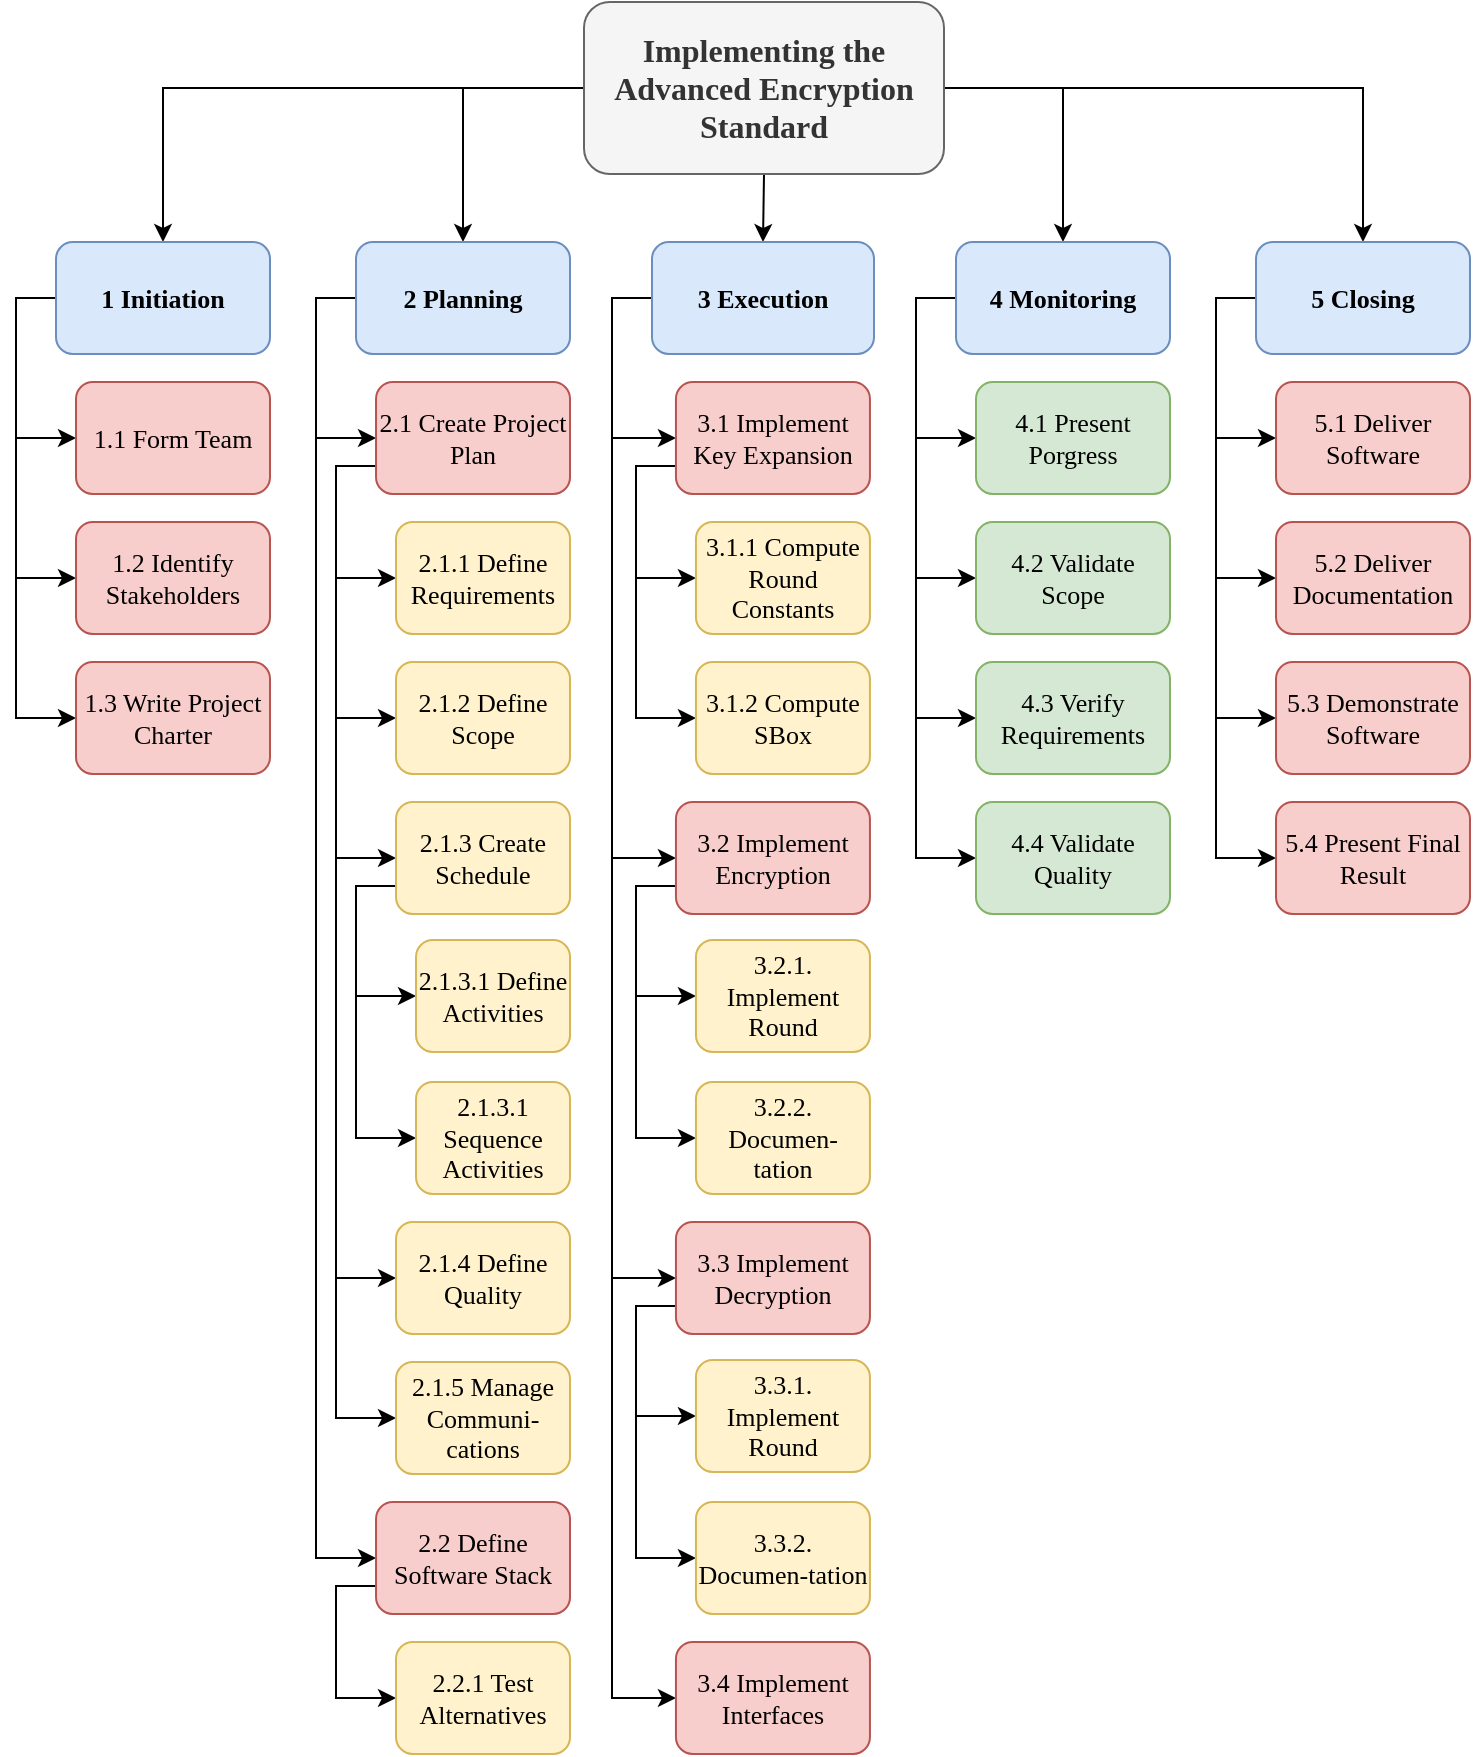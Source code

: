 <mxfile version="13.9.9" type="device"><diagram id="yjJwYBnOxj7XzYsyopmH" name="Seite-1"><mxGraphModel dx="1072" dy="792" grid="1" gridSize="10" guides="1" tooltips="1" connect="1" arrows="1" fold="1" page="1" pageScale="1" pageWidth="827" pageHeight="1169" math="0" shadow="0"><root><mxCell id="0"/><mxCell id="1" parent="0"/><mxCell id="R_xy8EXmv00C6X2hUn1D-4" style="edgeStyle=orthogonalEdgeStyle;rounded=0;orthogonalLoop=1;jettySize=auto;html=1;exitX=0;exitY=0.5;exitDx=0;exitDy=0;entryX=0;entryY=0.5;entryDx=0;entryDy=0;strokeColor=#000000;fillColor=#A9C4EB;fontFamily=CMU Serif Roman;fontSize=13;" parent="1" source="IzbBO1wZC0JT2koBWF_f-5" target="tKD42LPp1PmztzLb9rJh-2" edge="1"><mxGeometry relative="1" as="geometry"/></mxCell><mxCell id="R_xy8EXmv00C6X2hUn1D-6" style="edgeStyle=orthogonalEdgeStyle;rounded=0;orthogonalLoop=1;jettySize=auto;html=1;exitX=0;exitY=0.5;exitDx=0;exitDy=0;entryX=0;entryY=0.5;entryDx=0;entryDy=0;strokeColor=#000000;fillColor=#A9C4EB;fontFamily=CMU Serif Roman;fontSize=13;" parent="1" source="IzbBO1wZC0JT2koBWF_f-5" target="tKD42LPp1PmztzLb9rJh-3" edge="1"><mxGeometry relative="1" as="geometry"/></mxCell><mxCell id="R_xy8EXmv00C6X2hUn1D-7" style="edgeStyle=orthogonalEdgeStyle;rounded=0;orthogonalLoop=1;jettySize=auto;html=1;exitX=0;exitY=0.5;exitDx=0;exitDy=0;entryX=0;entryY=0.5;entryDx=0;entryDy=0;strokeColor=#000000;fillColor=#A9C4EB;fontFamily=CMU Serif Roman;fontSize=13;" parent="1" source="IzbBO1wZC0JT2koBWF_f-5" target="tKD42LPp1PmztzLb9rJh-4" edge="1"><mxGeometry relative="1" as="geometry"/></mxCell><mxCell id="R_xy8EXmv00C6X2hUn1D-8" style="edgeStyle=orthogonalEdgeStyle;rounded=0;orthogonalLoop=1;jettySize=auto;html=1;exitX=0;exitY=0.5;exitDx=0;exitDy=0;strokeColor=#000000;fillColor=#A9C4EB;fontFamily=CMU Serif Roman;fontSize=13;" parent="1" source="IzbBO1wZC0JT2koBWF_f-1" target="IzbBO1wZC0JT2koBWF_f-5" edge="1"><mxGeometry relative="1" as="geometry"/></mxCell><mxCell id="R_xy8EXmv00C6X2hUn1D-9" style="edgeStyle=orthogonalEdgeStyle;rounded=0;orthogonalLoop=1;jettySize=auto;html=1;exitX=0;exitY=0.5;exitDx=0;exitDy=0;entryX=0.5;entryY=0;entryDx=0;entryDy=0;strokeColor=#000000;fillColor=#A9C4EB;fontFamily=CMU Serif Roman;fontSize=13;" parent="1" source="IzbBO1wZC0JT2koBWF_f-1" target="IzbBO1wZC0JT2koBWF_f-2" edge="1"><mxGeometry relative="1" as="geometry"/></mxCell><mxCell id="R_xy8EXmv00C6X2hUn1D-10" style="edgeStyle=orthogonalEdgeStyle;rounded=0;orthogonalLoop=1;jettySize=auto;html=1;exitX=0.5;exitY=1;exitDx=0;exitDy=0;entryX=0.5;entryY=0;entryDx=0;entryDy=0;strokeColor=#000000;fillColor=#A9C4EB;fontFamily=CMU Serif Roman;fontSize=13;" parent="1" source="IzbBO1wZC0JT2koBWF_f-1" target="IzbBO1wZC0JT2koBWF_f-3" edge="1"><mxGeometry relative="1" as="geometry"/></mxCell><mxCell id="R_xy8EXmv00C6X2hUn1D-11" style="edgeStyle=orthogonalEdgeStyle;rounded=0;orthogonalLoop=1;jettySize=auto;html=1;exitX=1;exitY=0.5;exitDx=0;exitDy=0;entryX=0.5;entryY=0;entryDx=0;entryDy=0;strokeColor=#000000;fillColor=#A9C4EB;fontFamily=CMU Serif Roman;fontSize=13;" parent="1" source="IzbBO1wZC0JT2koBWF_f-1" target="IzbBO1wZC0JT2koBWF_f-4" edge="1"><mxGeometry relative="1" as="geometry"/></mxCell><mxCell id="R_xy8EXmv00C6X2hUn1D-13" style="edgeStyle=orthogonalEdgeStyle;rounded=0;orthogonalLoop=1;jettySize=auto;html=1;exitX=1;exitY=0.5;exitDx=0;exitDy=0;entryX=0.5;entryY=0;entryDx=0;entryDy=0;strokeColor=#000000;fillColor=#A9C4EB;fontFamily=CMU Serif Roman;fontSize=13;" parent="1" source="IzbBO1wZC0JT2koBWF_f-1" target="tKD42LPp1PmztzLb9rJh-36" edge="1"><mxGeometry relative="1" as="geometry"/></mxCell><mxCell id="R_xy8EXmv00C6X2hUn1D-14" style="edgeStyle=orthogonalEdgeStyle;rounded=0;orthogonalLoop=1;jettySize=auto;html=1;exitX=0;exitY=0.5;exitDx=0;exitDy=0;entryX=0;entryY=0.5;entryDx=0;entryDy=0;strokeColor=#000000;fillColor=#A9C4EB;fontFamily=CMU Serif Roman;fontSize=13;" parent="1" source="IzbBO1wZC0JT2koBWF_f-2" target="tKD42LPp1PmztzLb9rJh-6" edge="1"><mxGeometry relative="1" as="geometry"/></mxCell><mxCell id="R_xy8EXmv00C6X2hUn1D-15" style="edgeStyle=orthogonalEdgeStyle;rounded=0;orthogonalLoop=1;jettySize=auto;html=1;exitX=0;exitY=0.5;exitDx=0;exitDy=0;entryX=0;entryY=0.5;entryDx=0;entryDy=0;strokeColor=#000000;fillColor=#A9C4EB;fontFamily=CMU Serif Roman;fontSize=13;" parent="1" source="IzbBO1wZC0JT2koBWF_f-2" target="tKD42LPp1PmztzLb9rJh-15" edge="1"><mxGeometry relative="1" as="geometry"/></mxCell><mxCell id="R_xy8EXmv00C6X2hUn1D-17" style="edgeStyle=orthogonalEdgeStyle;rounded=0;orthogonalLoop=1;jettySize=auto;html=1;exitX=0;exitY=0.75;exitDx=0;exitDy=0;entryX=0;entryY=0.5;entryDx=0;entryDy=0;strokeColor=#000000;fillColor=#A9C4EB;fontFamily=CMU Serif Roman;fontSize=13;" parent="1" source="tKD42LPp1PmztzLb9rJh-6" target="tKD42LPp1PmztzLb9rJh-7" edge="1"><mxGeometry relative="1" as="geometry"/></mxCell><mxCell id="R_xy8EXmv00C6X2hUn1D-18" style="edgeStyle=orthogonalEdgeStyle;rounded=0;orthogonalLoop=1;jettySize=auto;html=1;exitX=0;exitY=0.75;exitDx=0;exitDy=0;entryX=0;entryY=0.5;entryDx=0;entryDy=0;strokeColor=#000000;fillColor=#A9C4EB;fontFamily=CMU Serif Roman;fontSize=13;" parent="1" source="tKD42LPp1PmztzLb9rJh-6" target="tKD42LPp1PmztzLb9rJh-8" edge="1"><mxGeometry relative="1" as="geometry"/></mxCell><mxCell id="R_xy8EXmv00C6X2hUn1D-19" style="edgeStyle=orthogonalEdgeStyle;rounded=0;orthogonalLoop=1;jettySize=auto;html=1;exitX=0;exitY=0.75;exitDx=0;exitDy=0;entryX=0;entryY=0.5;entryDx=0;entryDy=0;strokeColor=#000000;fillColor=#A9C4EB;fontFamily=CMU Serif Roman;fontSize=13;" parent="1" source="tKD42LPp1PmztzLb9rJh-6" target="tKD42LPp1PmztzLb9rJh-10" edge="1"><mxGeometry relative="1" as="geometry"/></mxCell><mxCell id="R_xy8EXmv00C6X2hUn1D-20" style="edgeStyle=orthogonalEdgeStyle;rounded=0;orthogonalLoop=1;jettySize=auto;html=1;exitX=0;exitY=0.75;exitDx=0;exitDy=0;entryX=0;entryY=0.5;entryDx=0;entryDy=0;strokeColor=#000000;fillColor=#A9C4EB;fontFamily=CMU Serif Roman;fontSize=13;" parent="1" source="tKD42LPp1PmztzLb9rJh-10" target="tKD42LPp1PmztzLb9rJh-11" edge="1"><mxGeometry relative="1" as="geometry"/></mxCell><mxCell id="R_xy8EXmv00C6X2hUn1D-21" style="edgeStyle=orthogonalEdgeStyle;rounded=0;orthogonalLoop=1;jettySize=auto;html=1;exitX=0;exitY=0.75;exitDx=0;exitDy=0;entryX=0;entryY=0.5;entryDx=0;entryDy=0;strokeColor=#000000;fillColor=#A9C4EB;fontFamily=CMU Serif Roman;fontSize=13;" parent="1" source="tKD42LPp1PmztzLb9rJh-10" target="tKD42LPp1PmztzLb9rJh-12" edge="1"><mxGeometry relative="1" as="geometry"/></mxCell><mxCell id="R_xy8EXmv00C6X2hUn1D-22" style="edgeStyle=orthogonalEdgeStyle;rounded=0;orthogonalLoop=1;jettySize=auto;html=1;exitX=0;exitY=0.75;exitDx=0;exitDy=0;entryX=0;entryY=0.5;entryDx=0;entryDy=0;strokeColor=#000000;fillColor=#A9C4EB;fontFamily=CMU Serif Roman;fontSize=13;" parent="1" source="tKD42LPp1PmztzLb9rJh-6" target="tKD42LPp1PmztzLb9rJh-9" edge="1"><mxGeometry relative="1" as="geometry"/></mxCell><mxCell id="R_xy8EXmv00C6X2hUn1D-23" style="edgeStyle=orthogonalEdgeStyle;rounded=0;orthogonalLoop=1;jettySize=auto;html=1;exitX=0;exitY=0.75;exitDx=0;exitDy=0;entryX=0;entryY=0.5;entryDx=0;entryDy=0;strokeColor=#000000;fillColor=#A9C4EB;fontFamily=CMU Serif Roman;fontSize=13;" parent="1" source="tKD42LPp1PmztzLb9rJh-6" target="tKD42LPp1PmztzLb9rJh-13" edge="1"><mxGeometry relative="1" as="geometry"/></mxCell><mxCell id="R_xy8EXmv00C6X2hUn1D-24" style="edgeStyle=orthogonalEdgeStyle;rounded=0;orthogonalLoop=1;jettySize=auto;html=1;exitX=0;exitY=0.75;exitDx=0;exitDy=0;entryX=0;entryY=0.5;entryDx=0;entryDy=0;strokeColor=#000000;fillColor=#A9C4EB;fontFamily=CMU Serif Roman;fontSize=13;" parent="1" source="tKD42LPp1PmztzLb9rJh-15" target="tKD42LPp1PmztzLb9rJh-16" edge="1"><mxGeometry relative="1" as="geometry"/></mxCell><mxCell id="R_xy8EXmv00C6X2hUn1D-25" style="edgeStyle=orthogonalEdgeStyle;rounded=0;orthogonalLoop=1;jettySize=auto;html=1;exitX=0;exitY=0.5;exitDx=0;exitDy=0;entryX=0;entryY=0.5;entryDx=0;entryDy=0;strokeColor=#000000;fillColor=#A9C4EB;fontFamily=CMU Serif Roman;fontSize=13;" parent="1" source="IzbBO1wZC0JT2koBWF_f-3" target="tKD42LPp1PmztzLb9rJh-17" edge="1"><mxGeometry relative="1" as="geometry"/></mxCell><mxCell id="R_xy8EXmv00C6X2hUn1D-26" style="edgeStyle=orthogonalEdgeStyle;rounded=0;orthogonalLoop=1;jettySize=auto;html=1;exitX=0;exitY=0.5;exitDx=0;exitDy=0;entryX=0;entryY=0.5;entryDx=0;entryDy=0;strokeColor=#000000;fillColor=#A9C4EB;fontFamily=CMU Serif Roman;fontSize=13;" parent="1" source="IzbBO1wZC0JT2koBWF_f-3" target="tKD42LPp1PmztzLb9rJh-21" edge="1"><mxGeometry relative="1" as="geometry"/></mxCell><mxCell id="R_xy8EXmv00C6X2hUn1D-27" style="edgeStyle=orthogonalEdgeStyle;rounded=0;orthogonalLoop=1;jettySize=auto;html=1;exitX=0;exitY=0.5;exitDx=0;exitDy=0;entryX=0;entryY=0.5;entryDx=0;entryDy=0;strokeColor=#000000;fillColor=#A9C4EB;fontFamily=CMU Serif Roman;fontSize=13;" parent="1" source="IzbBO1wZC0JT2koBWF_f-3" target="tKD42LPp1PmztzLb9rJh-25" edge="1"><mxGeometry relative="1" as="geometry"/></mxCell><mxCell id="R_xy8EXmv00C6X2hUn1D-28" style="edgeStyle=orthogonalEdgeStyle;rounded=0;orthogonalLoop=1;jettySize=auto;html=1;exitX=0;exitY=0.5;exitDx=0;exitDy=0;entryX=0;entryY=0.5;entryDx=0;entryDy=0;strokeColor=#000000;fillColor=#A9C4EB;fontFamily=CMU Serif Roman;fontSize=13;" parent="1" source="IzbBO1wZC0JT2koBWF_f-3" target="tKD42LPp1PmztzLb9rJh-27" edge="1"><mxGeometry relative="1" as="geometry"/></mxCell><mxCell id="R_xy8EXmv00C6X2hUn1D-29" style="edgeStyle=orthogonalEdgeStyle;rounded=0;orthogonalLoop=1;jettySize=auto;html=1;exitX=0;exitY=0.75;exitDx=0;exitDy=0;entryX=0;entryY=0.5;entryDx=0;entryDy=0;strokeColor=#000000;fillColor=#A9C4EB;fontFamily=CMU Serif Roman;fontSize=13;" parent="1" source="tKD42LPp1PmztzLb9rJh-17" target="tKD42LPp1PmztzLb9rJh-19" edge="1"><mxGeometry relative="1" as="geometry"/></mxCell><mxCell id="R_xy8EXmv00C6X2hUn1D-30" style="edgeStyle=orthogonalEdgeStyle;rounded=0;orthogonalLoop=1;jettySize=auto;html=1;exitX=0;exitY=0.75;exitDx=0;exitDy=0;entryX=0;entryY=0.5;entryDx=0;entryDy=0;strokeColor=#000000;fillColor=#A9C4EB;fontFamily=CMU Serif Roman;fontSize=13;" parent="1" source="tKD42LPp1PmztzLb9rJh-17" target="tKD42LPp1PmztzLb9rJh-20" edge="1"><mxGeometry relative="1" as="geometry"/></mxCell><mxCell id="R_xy8EXmv00C6X2hUn1D-31" style="edgeStyle=orthogonalEdgeStyle;rounded=0;orthogonalLoop=1;jettySize=auto;html=1;exitX=0;exitY=0.75;exitDx=0;exitDy=0;entryX=0;entryY=0.5;entryDx=0;entryDy=0;strokeColor=#000000;fillColor=#A9C4EB;fontFamily=CMU Serif Roman;fontSize=13;" parent="1" source="tKD42LPp1PmztzLb9rJh-21" target="tKD42LPp1PmztzLb9rJh-23" edge="1"><mxGeometry relative="1" as="geometry"/></mxCell><mxCell id="R_xy8EXmv00C6X2hUn1D-32" style="edgeStyle=orthogonalEdgeStyle;rounded=0;orthogonalLoop=1;jettySize=auto;html=1;exitX=0;exitY=0.75;exitDx=0;exitDy=0;entryX=0;entryY=0.5;entryDx=0;entryDy=0;strokeColor=#000000;fillColor=#A9C4EB;fontFamily=CMU Serif Roman;fontSize=13;" parent="1" source="tKD42LPp1PmztzLb9rJh-21" target="tKD42LPp1PmztzLb9rJh-30" edge="1"><mxGeometry relative="1" as="geometry"/></mxCell><mxCell id="R_xy8EXmv00C6X2hUn1D-34" style="edgeStyle=orthogonalEdgeStyle;rounded=0;orthogonalLoop=1;jettySize=auto;html=1;exitX=0;exitY=0.75;exitDx=0;exitDy=0;entryX=0;entryY=0.5;entryDx=0;entryDy=0;strokeColor=#000000;fillColor=#A9C4EB;fontFamily=CMU Serif Roman;fontSize=13;" parent="1" source="tKD42LPp1PmztzLb9rJh-25" target="tKD42LPp1PmztzLb9rJh-26" edge="1"><mxGeometry relative="1" as="geometry"/></mxCell><mxCell id="R_xy8EXmv00C6X2hUn1D-35" style="edgeStyle=orthogonalEdgeStyle;rounded=0;orthogonalLoop=1;jettySize=auto;html=1;exitX=0;exitY=0.75;exitDx=0;exitDy=0;entryX=0;entryY=0.5;entryDx=0;entryDy=0;strokeColor=#000000;fillColor=#A9C4EB;fontFamily=CMU Serif Roman;fontSize=13;" parent="1" source="tKD42LPp1PmztzLb9rJh-25" target="tKD42LPp1PmztzLb9rJh-31" edge="1"><mxGeometry relative="1" as="geometry"/></mxCell><mxCell id="R_xy8EXmv00C6X2hUn1D-36" style="edgeStyle=orthogonalEdgeStyle;rounded=0;orthogonalLoop=1;jettySize=auto;html=1;exitX=0;exitY=0.5;exitDx=0;exitDy=0;entryX=0;entryY=0.5;entryDx=0;entryDy=0;strokeColor=#000000;fillColor=#A9C4EB;fontFamily=CMU Serif Roman;fontSize=13;" parent="1" source="IzbBO1wZC0JT2koBWF_f-4" target="tKD42LPp1PmztzLb9rJh-32" edge="1"><mxGeometry relative="1" as="geometry"/></mxCell><mxCell id="R_xy8EXmv00C6X2hUn1D-37" style="edgeStyle=orthogonalEdgeStyle;rounded=0;orthogonalLoop=1;jettySize=auto;html=1;exitX=0;exitY=0.5;exitDx=0;exitDy=0;entryX=0;entryY=0.5;entryDx=0;entryDy=0;strokeColor=#000000;fillColor=#A9C4EB;fontFamily=CMU Serif Roman;fontSize=13;" parent="1" source="IzbBO1wZC0JT2koBWF_f-4" target="tKD42LPp1PmztzLb9rJh-33" edge="1"><mxGeometry relative="1" as="geometry"/></mxCell><mxCell id="R_xy8EXmv00C6X2hUn1D-38" style="edgeStyle=orthogonalEdgeStyle;rounded=0;orthogonalLoop=1;jettySize=auto;html=1;exitX=0;exitY=0.5;exitDx=0;exitDy=0;entryX=0;entryY=0.5;entryDx=0;entryDy=0;strokeColor=#000000;fillColor=#A9C4EB;fontFamily=CMU Serif Roman;fontSize=13;" parent="1" source="IzbBO1wZC0JT2koBWF_f-4" target="tKD42LPp1PmztzLb9rJh-34" edge="1"><mxGeometry relative="1" as="geometry"/></mxCell><mxCell id="R_xy8EXmv00C6X2hUn1D-40" style="edgeStyle=orthogonalEdgeStyle;rounded=0;orthogonalLoop=1;jettySize=auto;html=1;exitX=0;exitY=0.5;exitDx=0;exitDy=0;entryX=0;entryY=0.5;entryDx=0;entryDy=0;strokeColor=#000000;fillColor=#A9C4EB;fontFamily=CMU Serif Roman;fontSize=13;" parent="1" source="IzbBO1wZC0JT2koBWF_f-4" target="tKD42LPp1PmztzLb9rJh-35" edge="1"><mxGeometry relative="1" as="geometry"/></mxCell><mxCell id="R_xy8EXmv00C6X2hUn1D-41" style="edgeStyle=orthogonalEdgeStyle;rounded=0;orthogonalLoop=1;jettySize=auto;html=1;exitX=0;exitY=0.5;exitDx=0;exitDy=0;entryX=0;entryY=0.5;entryDx=0;entryDy=0;strokeColor=#000000;fillColor=#A9C4EB;fontSize=13;" parent="1" source="tKD42LPp1PmztzLb9rJh-36" target="tKD42LPp1PmztzLb9rJh-37" edge="1"><mxGeometry relative="1" as="geometry"/></mxCell><mxCell id="R_xy8EXmv00C6X2hUn1D-42" style="edgeStyle=orthogonalEdgeStyle;rounded=0;orthogonalLoop=1;jettySize=auto;html=1;exitX=0;exitY=0.5;exitDx=0;exitDy=0;entryX=0;entryY=0.5;entryDx=0;entryDy=0;strokeColor=#000000;fillColor=#A9C4EB;fontSize=13;" parent="1" source="tKD42LPp1PmztzLb9rJh-36" target="tKD42LPp1PmztzLb9rJh-38" edge="1"><mxGeometry relative="1" as="geometry"/></mxCell><mxCell id="R_xy8EXmv00C6X2hUn1D-43" style="edgeStyle=orthogonalEdgeStyle;rounded=0;orthogonalLoop=1;jettySize=auto;html=1;exitX=0;exitY=0.5;exitDx=0;exitDy=0;entryX=0;entryY=0.5;entryDx=0;entryDy=0;strokeColor=#000000;fillColor=#A9C4EB;fontSize=13;" parent="1" source="tKD42LPp1PmztzLb9rJh-36" target="tKD42LPp1PmztzLb9rJh-39" edge="1"><mxGeometry relative="1" as="geometry"/></mxCell><mxCell id="R_xy8EXmv00C6X2hUn1D-44" style="edgeStyle=orthogonalEdgeStyle;rounded=0;orthogonalLoop=1;jettySize=auto;html=1;exitX=0;exitY=0.5;exitDx=0;exitDy=0;entryX=0;entryY=0.5;entryDx=0;entryDy=0;strokeColor=#000000;fillColor=#A9C4EB;fontSize=13;" parent="1" source="tKD42LPp1PmztzLb9rJh-36" target="tKD42LPp1PmztzLb9rJh-40" edge="1"><mxGeometry relative="1" as="geometry"/></mxCell><mxCell id="IzbBO1wZC0JT2koBWF_f-7" value="Vordergrund" parent="0"/><mxCell id="IzbBO1wZC0JT2koBWF_f-1" value="&lt;font style=&quot;font-size: 16px&quot; face=&quot;CMU Serif Roman&quot;&gt;&lt;b&gt;Implementing the Advanced Encryption Standard&lt;/b&gt;&lt;/font&gt;" style="rounded=1;whiteSpace=wrap;html=1;fontFamily=CMU Serif Roman;fontSize=13;fillColor=#f5f5f5;strokeColor=#666666;fontColor=#333333;" parent="IzbBO1wZC0JT2koBWF_f-7" vertex="1"><mxGeometry x="334" y="60" width="180" height="86" as="geometry"/></mxCell><mxCell id="IzbBO1wZC0JT2koBWF_f-2" value="&lt;font style=&quot;font-size: 13px&quot; face=&quot;CMU Serif Roman&quot;&gt;&lt;b&gt;2 Planning&lt;/b&gt;&lt;/font&gt;" style="rounded=1;whiteSpace=wrap;html=1;fontFamily=CMU Serif Roman;fontSize=13;fillColor=#dae8fc;strokeColor=#6c8ebf;" parent="IzbBO1wZC0JT2koBWF_f-7" vertex="1"><mxGeometry x="220" y="180" width="107.01" height="56" as="geometry"/></mxCell><mxCell id="IzbBO1wZC0JT2koBWF_f-3" value="&lt;font style=&quot;font-size: 13px&quot; face=&quot;CMU Serif Roman&quot;&gt;&lt;b&gt;3 Execution&lt;/b&gt;&lt;/font&gt;" style="rounded=1;whiteSpace=wrap;html=1;fontFamily=CMU Serif Roman;fontSize=13;fillColor=#dae8fc;strokeColor=#6c8ebf;" parent="IzbBO1wZC0JT2koBWF_f-7" vertex="1"><mxGeometry x="368" y="180" width="111" height="56" as="geometry"/></mxCell><mxCell id="IzbBO1wZC0JT2koBWF_f-4" value="&lt;font style=&quot;font-size: 13px&quot; face=&quot;CMU Serif Roman&quot;&gt;&lt;b&gt;4 Monitoring&lt;/b&gt;&lt;/font&gt;" style="rounded=1;whiteSpace=wrap;html=1;fontFamily=CMU Serif Roman;fontSize=13;fillColor=#dae8fc;strokeColor=#6c8ebf;" parent="IzbBO1wZC0JT2koBWF_f-7" vertex="1"><mxGeometry x="520" y="180" width="107" height="56" as="geometry"/></mxCell><mxCell id="IzbBO1wZC0JT2koBWF_f-5" value="&lt;font face=&quot;CMU Serif Roman&quot; style=&quot;font-size: 13px&quot;&gt;&lt;span style=&quot;font-size: 13px&quot;&gt;&lt;b&gt;1 Initiation&lt;/b&gt;&lt;/span&gt;&lt;/font&gt;" style="rounded=1;whiteSpace=wrap;html=1;fontFamily=CMU Serif Roman;fontSize=13;fillColor=#dae8fc;strokeColor=#6c8ebf;" parent="IzbBO1wZC0JT2koBWF_f-7" vertex="1"><mxGeometry x="70" y="180" width="107" height="56" as="geometry"/></mxCell><mxCell id="tKD42LPp1PmztzLb9rJh-2" value="&lt;font face=&quot;CMU Serif Roman&quot; style=&quot;font-size: 13px;&quot;&gt;&lt;span style=&quot;font-size: 13px;&quot;&gt;1.1 Form Team&lt;br style=&quot;font-size: 13px;&quot;&gt;&lt;/span&gt;&lt;/font&gt;" style="rounded=1;whiteSpace=wrap;html=1;fontFamily=CMU Serif Roman;fontSize=13;fillColor=#f8cecc;strokeColor=#b85450;" parent="IzbBO1wZC0JT2koBWF_f-7" vertex="1"><mxGeometry x="80" y="250" width="97" height="56" as="geometry"/></mxCell><mxCell id="tKD42LPp1PmztzLb9rJh-3" value="&lt;font face=&quot;CMU Serif Roman&quot; style=&quot;font-size: 13px;&quot;&gt;&lt;span style=&quot;font-size: 13px;&quot;&gt;1.2 Identify Stakeholders&lt;br style=&quot;font-size: 13px;&quot;&gt;&lt;/span&gt;&lt;/font&gt;" style="rounded=1;whiteSpace=wrap;html=1;fontFamily=CMU Serif Roman;fontSize=13;fillColor=#f8cecc;strokeColor=#b85450;" parent="IzbBO1wZC0JT2koBWF_f-7" vertex="1"><mxGeometry x="80" y="320" width="97" height="56" as="geometry"/></mxCell><mxCell id="tKD42LPp1PmztzLb9rJh-4" value="&lt;font face=&quot;CMU Serif Roman&quot; style=&quot;font-size: 13px;&quot;&gt;&lt;span style=&quot;font-size: 13px;&quot;&gt;1.3 Write Project Charter&lt;br style=&quot;font-size: 13px;&quot;&gt;&lt;/span&gt;&lt;/font&gt;" style="rounded=1;whiteSpace=wrap;html=1;fontFamily=CMU Serif Roman;fontSize=13;fillColor=#f8cecc;strokeColor=#b85450;" parent="IzbBO1wZC0JT2koBWF_f-7" vertex="1"><mxGeometry x="80" y="390" width="97" height="56" as="geometry"/></mxCell><mxCell id="tKD42LPp1PmztzLb9rJh-6" value="&lt;font face=&quot;CMU Serif Roman&quot; style=&quot;font-size: 13px;&quot;&gt;&lt;span style=&quot;font-size: 13px;&quot;&gt;2.1 Create Project Plan&lt;br style=&quot;font-size: 13px;&quot;&gt;&lt;/span&gt;&lt;/font&gt;" style="rounded=1;whiteSpace=wrap;html=1;fontFamily=CMU Serif Roman;fontSize=13;fillColor=#f8cecc;strokeColor=#b85450;" parent="IzbBO1wZC0JT2koBWF_f-7" vertex="1"><mxGeometry x="230.01" y="250" width="97" height="56" as="geometry"/></mxCell><mxCell id="tKD42LPp1PmztzLb9rJh-7" value="&lt;font face=&quot;CMU Serif Roman&quot; style=&quot;font-size: 13px;&quot;&gt;&lt;span style=&quot;font-size: 13px;&quot;&gt;2.1.1 Define Requirements&lt;br style=&quot;font-size: 13px;&quot;&gt;&lt;/span&gt;&lt;/font&gt;" style="rounded=1;whiteSpace=wrap;html=1;fontFamily=CMU Serif Roman;fontSize=13;fillColor=#fff2cc;strokeColor=#d6b656;" parent="IzbBO1wZC0JT2koBWF_f-7" vertex="1"><mxGeometry x="240.01" y="320" width="87" height="56" as="geometry"/></mxCell><mxCell id="tKD42LPp1PmztzLb9rJh-8" value="&lt;font face=&quot;CMU Serif Roman&quot; style=&quot;font-size: 13px;&quot;&gt;&lt;span style=&quot;font-size: 13px;&quot;&gt;2.1.2 Define Scope&lt;br style=&quot;font-size: 13px;&quot;&gt;&lt;/span&gt;&lt;/font&gt;" style="rounded=1;whiteSpace=wrap;html=1;fontFamily=CMU Serif Roman;fontSize=13;fillColor=#fff2cc;strokeColor=#d6b656;" parent="IzbBO1wZC0JT2koBWF_f-7" vertex="1"><mxGeometry x="240.01" y="390" width="87" height="56" as="geometry"/></mxCell><mxCell id="tKD42LPp1PmztzLb9rJh-9" value="&lt;font face=&quot;CMU Serif Roman&quot; style=&quot;font-size: 13px;&quot;&gt;&lt;span style=&quot;font-size: 13px;&quot;&gt;2.1.4 Define Quality&lt;br style=&quot;font-size: 13px;&quot;&gt;&lt;/span&gt;&lt;/font&gt;" style="rounded=1;whiteSpace=wrap;html=1;fontFamily=CMU Serif Roman;fontSize=13;fillColor=#fff2cc;strokeColor=#d6b656;" parent="IzbBO1wZC0JT2koBWF_f-7" vertex="1"><mxGeometry x="240.01" y="670" width="87" height="56" as="geometry"/></mxCell><mxCell id="tKD42LPp1PmztzLb9rJh-10" value="&lt;font face=&quot;CMU Serif Roman&quot; style=&quot;font-size: 13px;&quot;&gt;&lt;span style=&quot;font-size: 13px;&quot;&gt;2.1.3 Create Schedule&lt;br style=&quot;font-size: 13px;&quot;&gt;&lt;/span&gt;&lt;/font&gt;" style="rounded=1;whiteSpace=wrap;html=1;fontFamily=CMU Serif Roman;fontSize=13;fillColor=#fff2cc;strokeColor=#d6b656;" parent="IzbBO1wZC0JT2koBWF_f-7" vertex="1"><mxGeometry x="240.01" y="460" width="87" height="56" as="geometry"/></mxCell><mxCell id="tKD42LPp1PmztzLb9rJh-11" value="&lt;font face=&quot;CMU Serif Roman&quot; style=&quot;font-size: 13px;&quot;&gt;&lt;span style=&quot;font-size: 13px;&quot;&gt;2.1.3.1 Define Activities&lt;br style=&quot;font-size: 13px;&quot;&gt;&lt;/span&gt;&lt;/font&gt;" style="rounded=1;whiteSpace=wrap;html=1;fontFamily=CMU Serif Roman;fontSize=13;fillColor=#fff2cc;strokeColor=#d6b656;" parent="IzbBO1wZC0JT2koBWF_f-7" vertex="1"><mxGeometry x="250.01" y="529" width="77" height="56" as="geometry"/></mxCell><mxCell id="tKD42LPp1PmztzLb9rJh-12" value="&lt;font face=&quot;CMU Serif Roman&quot; style=&quot;font-size: 13px;&quot;&gt;&lt;span style=&quot;font-size: 13px;&quot;&gt;2.1.3.1 Sequence Activities&lt;br style=&quot;font-size: 13px;&quot;&gt;&lt;/span&gt;&lt;/font&gt;" style="rounded=1;whiteSpace=wrap;html=1;fontFamily=CMU Serif Roman;fontSize=13;fillColor=#fff2cc;strokeColor=#d6b656;" parent="IzbBO1wZC0JT2koBWF_f-7" vertex="1"><mxGeometry x="250.01" y="600" width="77" height="56" as="geometry"/></mxCell><mxCell id="tKD42LPp1PmztzLb9rJh-13" value="&lt;font face=&quot;CMU Serif Roman&quot; style=&quot;font-size: 13px;&quot;&gt;&lt;span style=&quot;font-size: 13px;&quot;&gt;2.1.5 Manage Communi-cations&lt;br style=&quot;font-size: 13px;&quot;&gt;&lt;/span&gt;&lt;/font&gt;" style="rounded=1;whiteSpace=wrap;html=1;fontFamily=CMU Serif Roman;fontSize=13;fillColor=#fff2cc;strokeColor=#d6b656;" parent="IzbBO1wZC0JT2koBWF_f-7" vertex="1"><mxGeometry x="240.01" y="740" width="87" height="56" as="geometry"/></mxCell><mxCell id="tKD42LPp1PmztzLb9rJh-15" value="&lt;font face=&quot;CMU Serif Roman&quot; style=&quot;font-size: 13px;&quot;&gt;&lt;span style=&quot;font-size: 13px;&quot;&gt;2.2 Define Software Stack&lt;br style=&quot;font-size: 13px;&quot;&gt;&lt;/span&gt;&lt;/font&gt;" style="rounded=1;whiteSpace=wrap;html=1;fontFamily=CMU Serif Roman;fontSize=13;fillColor=#f8cecc;strokeColor=#b85450;" parent="IzbBO1wZC0JT2koBWF_f-7" vertex="1"><mxGeometry x="230.01" y="810" width="97" height="56" as="geometry"/></mxCell><mxCell id="tKD42LPp1PmztzLb9rJh-16" value="&lt;font face=&quot;CMU Serif Roman&quot; style=&quot;font-size: 13px;&quot;&gt;&lt;span style=&quot;font-size: 13px;&quot;&gt;2.2.1 Test Alternatives&lt;br style=&quot;font-size: 13px;&quot;&gt;&lt;/span&gt;&lt;/font&gt;" style="rounded=1;whiteSpace=wrap;html=1;fontFamily=CMU Serif Roman;fontSize=13;fillColor=#fff2cc;strokeColor=#d6b656;" parent="IzbBO1wZC0JT2koBWF_f-7" vertex="1"><mxGeometry x="240.01" y="880" width="87" height="56" as="geometry"/></mxCell><mxCell id="tKD42LPp1PmztzLb9rJh-17" value="&lt;font face=&quot;CMU Serif Roman&quot; style=&quot;font-size: 13px;&quot;&gt;&lt;span style=&quot;font-size: 13px;&quot;&gt;3.1 Implement Key Expansion&lt;br style=&quot;font-size: 13px;&quot;&gt;&lt;/span&gt;&lt;/font&gt;" style="rounded=1;whiteSpace=wrap;html=1;fontFamily=CMU Serif Roman;fontSize=13;fillColor=#f8cecc;strokeColor=#b85450;" parent="IzbBO1wZC0JT2koBWF_f-7" vertex="1"><mxGeometry x="379.97" y="250" width="97" height="56" as="geometry"/></mxCell><mxCell id="tKD42LPp1PmztzLb9rJh-19" value="&lt;font face=&quot;CMU Serif Roman&quot; style=&quot;font-size: 13px;&quot;&gt;&lt;span style=&quot;font-size: 13px;&quot;&gt;3.1.1 Compute Round Constants&lt;br style=&quot;font-size: 13px;&quot;&gt;&lt;/span&gt;&lt;/font&gt;" style="rounded=1;whiteSpace=wrap;html=1;fontFamily=CMU Serif Roman;fontSize=13;fillColor=#fff2cc;strokeColor=#d6b656;" parent="IzbBO1wZC0JT2koBWF_f-7" vertex="1"><mxGeometry x="389.97" y="320" width="87" height="56" as="geometry"/></mxCell><mxCell id="tKD42LPp1PmztzLb9rJh-20" value="&lt;font face=&quot;CMU Serif Roman&quot; style=&quot;font-size: 13px&quot;&gt;&lt;span style=&quot;font-size: 13px&quot;&gt;3.1.2 Compute SBox&lt;br style=&quot;font-size: 13px&quot;&gt;&lt;/span&gt;&lt;/font&gt;" style="rounded=1;whiteSpace=wrap;html=1;fontFamily=CMU Serif Roman;fontSize=13;fillColor=#fff2cc;strokeColor=#d6b656;" parent="IzbBO1wZC0JT2koBWF_f-7" vertex="1"><mxGeometry x="389.97" y="390" width="87" height="56" as="geometry"/></mxCell><mxCell id="tKD42LPp1PmztzLb9rJh-21" value="&lt;font face=&quot;CMU Serif Roman&quot; style=&quot;font-size: 13px;&quot;&gt;&lt;span style=&quot;font-size: 13px;&quot;&gt;3.2 Implement Encryption&lt;br style=&quot;font-size: 13px;&quot;&gt;&lt;/span&gt;&lt;/font&gt;" style="rounded=1;whiteSpace=wrap;html=1;fontFamily=CMU Serif Roman;fontSize=13;fillColor=#f8cecc;strokeColor=#b85450;" parent="IzbBO1wZC0JT2koBWF_f-7" vertex="1"><mxGeometry x="379.97" y="460" width="97" height="56" as="geometry"/></mxCell><mxCell id="tKD42LPp1PmztzLb9rJh-23" value="&lt;font face=&quot;CMU Serif Roman&quot; style=&quot;font-size: 13px;&quot;&gt;&lt;span style=&quot;font-size: 13px;&quot;&gt;3.2.1. Implement Round&lt;br style=&quot;font-size: 13px;&quot;&gt;&lt;/span&gt;&lt;/font&gt;" style="rounded=1;whiteSpace=wrap;html=1;fontFamily=CMU Serif Roman;fontSize=13;fillColor=#fff2cc;strokeColor=#d6b656;" parent="IzbBO1wZC0JT2koBWF_f-7" vertex="1"><mxGeometry x="389.97" y="529" width="87" height="56" as="geometry"/></mxCell><mxCell id="tKD42LPp1PmztzLb9rJh-25" value="&lt;font face=&quot;CMU Serif Roman&quot; style=&quot;font-size: 13px;&quot;&gt;&lt;span style=&quot;font-size: 13px;&quot;&gt;3.3 Implement Decryption&lt;br style=&quot;font-size: 13px;&quot;&gt;&lt;/span&gt;&lt;/font&gt;" style="rounded=1;whiteSpace=wrap;html=1;fontFamily=CMU Serif Roman;fontSize=13;fillColor=#f8cecc;strokeColor=#b85450;" parent="IzbBO1wZC0JT2koBWF_f-7" vertex="1"><mxGeometry x="379.97" y="670" width="97" height="56" as="geometry"/></mxCell><mxCell id="tKD42LPp1PmztzLb9rJh-26" value="&lt;font face=&quot;CMU Serif Roman&quot; style=&quot;font-size: 13px;&quot;&gt;&lt;span style=&quot;font-size: 13px;&quot;&gt;3.3.1. Implement Round&lt;br style=&quot;font-size: 13px;&quot;&gt;&lt;/span&gt;&lt;/font&gt;" style="rounded=1;whiteSpace=wrap;html=1;fontFamily=CMU Serif Roman;fontSize=13;fillColor=#fff2cc;strokeColor=#d6b656;" parent="IzbBO1wZC0JT2koBWF_f-7" vertex="1"><mxGeometry x="389.97" y="739" width="87" height="56" as="geometry"/></mxCell><mxCell id="tKD42LPp1PmztzLb9rJh-27" value="&lt;font face=&quot;CMU Serif Roman&quot; style=&quot;font-size: 13px;&quot;&gt;&lt;span style=&quot;font-size: 13px;&quot;&gt;3.4 Implement Interfaces&lt;br style=&quot;font-size: 13px;&quot;&gt;&lt;/span&gt;&lt;/font&gt;" style="rounded=1;whiteSpace=wrap;html=1;fontFamily=CMU Serif Roman;fontSize=13;fillColor=#f8cecc;strokeColor=#b85450;" parent="IzbBO1wZC0JT2koBWF_f-7" vertex="1"><mxGeometry x="379.97" y="880" width="97" height="56" as="geometry"/></mxCell><mxCell id="tKD42LPp1PmztzLb9rJh-30" value="&lt;font face=&quot;CMU Serif Roman&quot; style=&quot;font-size: 13px;&quot;&gt;&lt;span style=&quot;font-size: 13px;&quot;&gt;3.2.2. Documen-&lt;br style=&quot;font-size: 13px;&quot;&gt;tation&lt;br style=&quot;font-size: 13px;&quot;&gt;&lt;/span&gt;&lt;/font&gt;" style="rounded=1;whiteSpace=wrap;html=1;fontFamily=CMU Serif Roman;fontSize=13;fillColor=#fff2cc;strokeColor=#d6b656;" parent="IzbBO1wZC0JT2koBWF_f-7" vertex="1"><mxGeometry x="389.97" y="600" width="87" height="56" as="geometry"/></mxCell><mxCell id="tKD42LPp1PmztzLb9rJh-31" value="&lt;font face=&quot;CMU Serif Roman&quot; style=&quot;font-size: 13px;&quot;&gt;&lt;span style=&quot;font-size: 13px;&quot;&gt;3.3.2. Documen-tation&lt;br style=&quot;font-size: 13px;&quot;&gt;&lt;/span&gt;&lt;/font&gt;" style="rounded=1;whiteSpace=wrap;html=1;fontFamily=CMU Serif Roman;fontSize=13;fillColor=#fff2cc;strokeColor=#d6b656;" parent="IzbBO1wZC0JT2koBWF_f-7" vertex="1"><mxGeometry x="389.97" y="810" width="87" height="56" as="geometry"/></mxCell><mxCell id="tKD42LPp1PmztzLb9rJh-32" value="&lt;font face=&quot;CMU Serif Roman&quot; style=&quot;font-size: 13px;&quot;&gt;&lt;span style=&quot;font-size: 13px;&quot;&gt;4.1 Present Porgress&lt;br style=&quot;font-size: 13px;&quot;&gt;&lt;/span&gt;&lt;/font&gt;" style="rounded=1;whiteSpace=wrap;html=1;fontFamily=CMU Serif Roman;fontSize=13;fillColor=#d5e8d4;strokeColor=#82b366;" parent="IzbBO1wZC0JT2koBWF_f-7" vertex="1"><mxGeometry x="530" y="250" width="97" height="56" as="geometry"/></mxCell><mxCell id="tKD42LPp1PmztzLb9rJh-33" value="&lt;font face=&quot;CMU Serif Roman&quot; style=&quot;font-size: 13px;&quot;&gt;&lt;span style=&quot;font-size: 13px;&quot;&gt;4.2 Validate Scope&lt;br style=&quot;font-size: 13px;&quot;&gt;&lt;/span&gt;&lt;/font&gt;" style="rounded=1;whiteSpace=wrap;html=1;fontFamily=CMU Serif Roman;fontSize=13;fillColor=#d5e8d4;strokeColor=#82b366;" parent="IzbBO1wZC0JT2koBWF_f-7" vertex="1"><mxGeometry x="530" y="320" width="97" height="56" as="geometry"/></mxCell><mxCell id="tKD42LPp1PmztzLb9rJh-34" value="&lt;font face=&quot;CMU Serif Roman&quot; style=&quot;font-size: 13px;&quot;&gt;&lt;span style=&quot;font-size: 13px;&quot;&gt;4.3 Verify Requirements&lt;br style=&quot;font-size: 13px;&quot;&gt;&lt;/span&gt;&lt;/font&gt;" style="rounded=1;whiteSpace=wrap;html=1;fontFamily=CMU Serif Roman;fontSize=13;fillColor=#d5e8d4;strokeColor=#82b366;" parent="IzbBO1wZC0JT2koBWF_f-7" vertex="1"><mxGeometry x="530" y="390" width="97" height="56" as="geometry"/></mxCell><mxCell id="tKD42LPp1PmztzLb9rJh-35" value="&lt;font face=&quot;CMU Serif Roman&quot; style=&quot;font-size: 13px;&quot;&gt;&lt;span style=&quot;font-size: 13px;&quot;&gt;4.4 Validate Quality&lt;br style=&quot;font-size: 13px;&quot;&gt;&lt;/span&gt;&lt;/font&gt;" style="rounded=1;whiteSpace=wrap;html=1;fontFamily=CMU Serif Roman;fontSize=13;fillColor=#d5e8d4;strokeColor=#82b366;" parent="IzbBO1wZC0JT2koBWF_f-7" vertex="1"><mxGeometry x="530" y="460" width="97" height="56" as="geometry"/></mxCell><mxCell id="tKD42LPp1PmztzLb9rJh-36" value="&lt;font style=&quot;font-size: 13px&quot; face=&quot;CMU Serif Roman&quot;&gt;&lt;b&gt;5 Closing&lt;/b&gt;&lt;/font&gt;" style="rounded=1;whiteSpace=wrap;html=1;fontFamily=CMU Serif Roman;fontSize=13;fillColor=#dae8fc;strokeColor=#6c8ebf;" parent="IzbBO1wZC0JT2koBWF_f-7" vertex="1"><mxGeometry x="670" y="180" width="107" height="56" as="geometry"/></mxCell><mxCell id="tKD42LPp1PmztzLb9rJh-37" value="&lt;font face=&quot;CMU Serif Roman&quot; style=&quot;font-size: 13px;&quot;&gt;&lt;span style=&quot;font-size: 13px;&quot;&gt;5.1 Deliver Software&lt;br style=&quot;font-size: 13px;&quot;&gt;&lt;/span&gt;&lt;/font&gt;" style="rounded=1;whiteSpace=wrap;html=1;fontFamily=CMU Serif Roman;fontSize=13;fillColor=#f8cecc;strokeColor=#b85450;" parent="IzbBO1wZC0JT2koBWF_f-7" vertex="1"><mxGeometry x="680" y="250" width="97" height="56" as="geometry"/></mxCell><mxCell id="tKD42LPp1PmztzLb9rJh-38" value="&lt;font face=&quot;CMU Serif Roman&quot; style=&quot;font-size: 13px;&quot;&gt;&lt;span style=&quot;font-size: 13px;&quot;&gt;5.2 Deliver Documentation&lt;br style=&quot;font-size: 13px;&quot;&gt;&lt;/span&gt;&lt;/font&gt;" style="rounded=1;whiteSpace=wrap;html=1;fontFamily=CMU Serif Roman;fontSize=13;fillColor=#f8cecc;strokeColor=#b85450;" parent="IzbBO1wZC0JT2koBWF_f-7" vertex="1"><mxGeometry x="680" y="320" width="97" height="56" as="geometry"/></mxCell><mxCell id="tKD42LPp1PmztzLb9rJh-39" value="&lt;font face=&quot;CMU Serif Roman&quot; style=&quot;font-size: 13px&quot;&gt;&lt;span style=&quot;font-size: 13px&quot;&gt;5.3 Demonstrate Software&lt;br style=&quot;font-size: 13px&quot;&gt;&lt;/span&gt;&lt;/font&gt;" style="rounded=1;whiteSpace=wrap;html=1;fontFamily=CMU Serif Roman;fontSize=13;fillColor=#f8cecc;strokeColor=#b85450;" parent="IzbBO1wZC0JT2koBWF_f-7" vertex="1"><mxGeometry x="680" y="390" width="97" height="56" as="geometry"/></mxCell><mxCell id="tKD42LPp1PmztzLb9rJh-40" value="&lt;font face=&quot;CMU Serif Roman&quot; style=&quot;font-size: 13px&quot;&gt;&lt;span style=&quot;font-size: 13px&quot;&gt;5.4 Present Final Result&lt;br style=&quot;font-size: 13px&quot;&gt;&lt;/span&gt;&lt;/font&gt;" style="rounded=1;whiteSpace=wrap;html=1;fontFamily=CMU Serif Roman;fontSize=13;fillColor=#f8cecc;strokeColor=#b85450;" parent="IzbBO1wZC0JT2koBWF_f-7" vertex="1"><mxGeometry x="680" y="460" width="97" height="56" as="geometry"/></mxCell></root></mxGraphModel></diagram></mxfile>